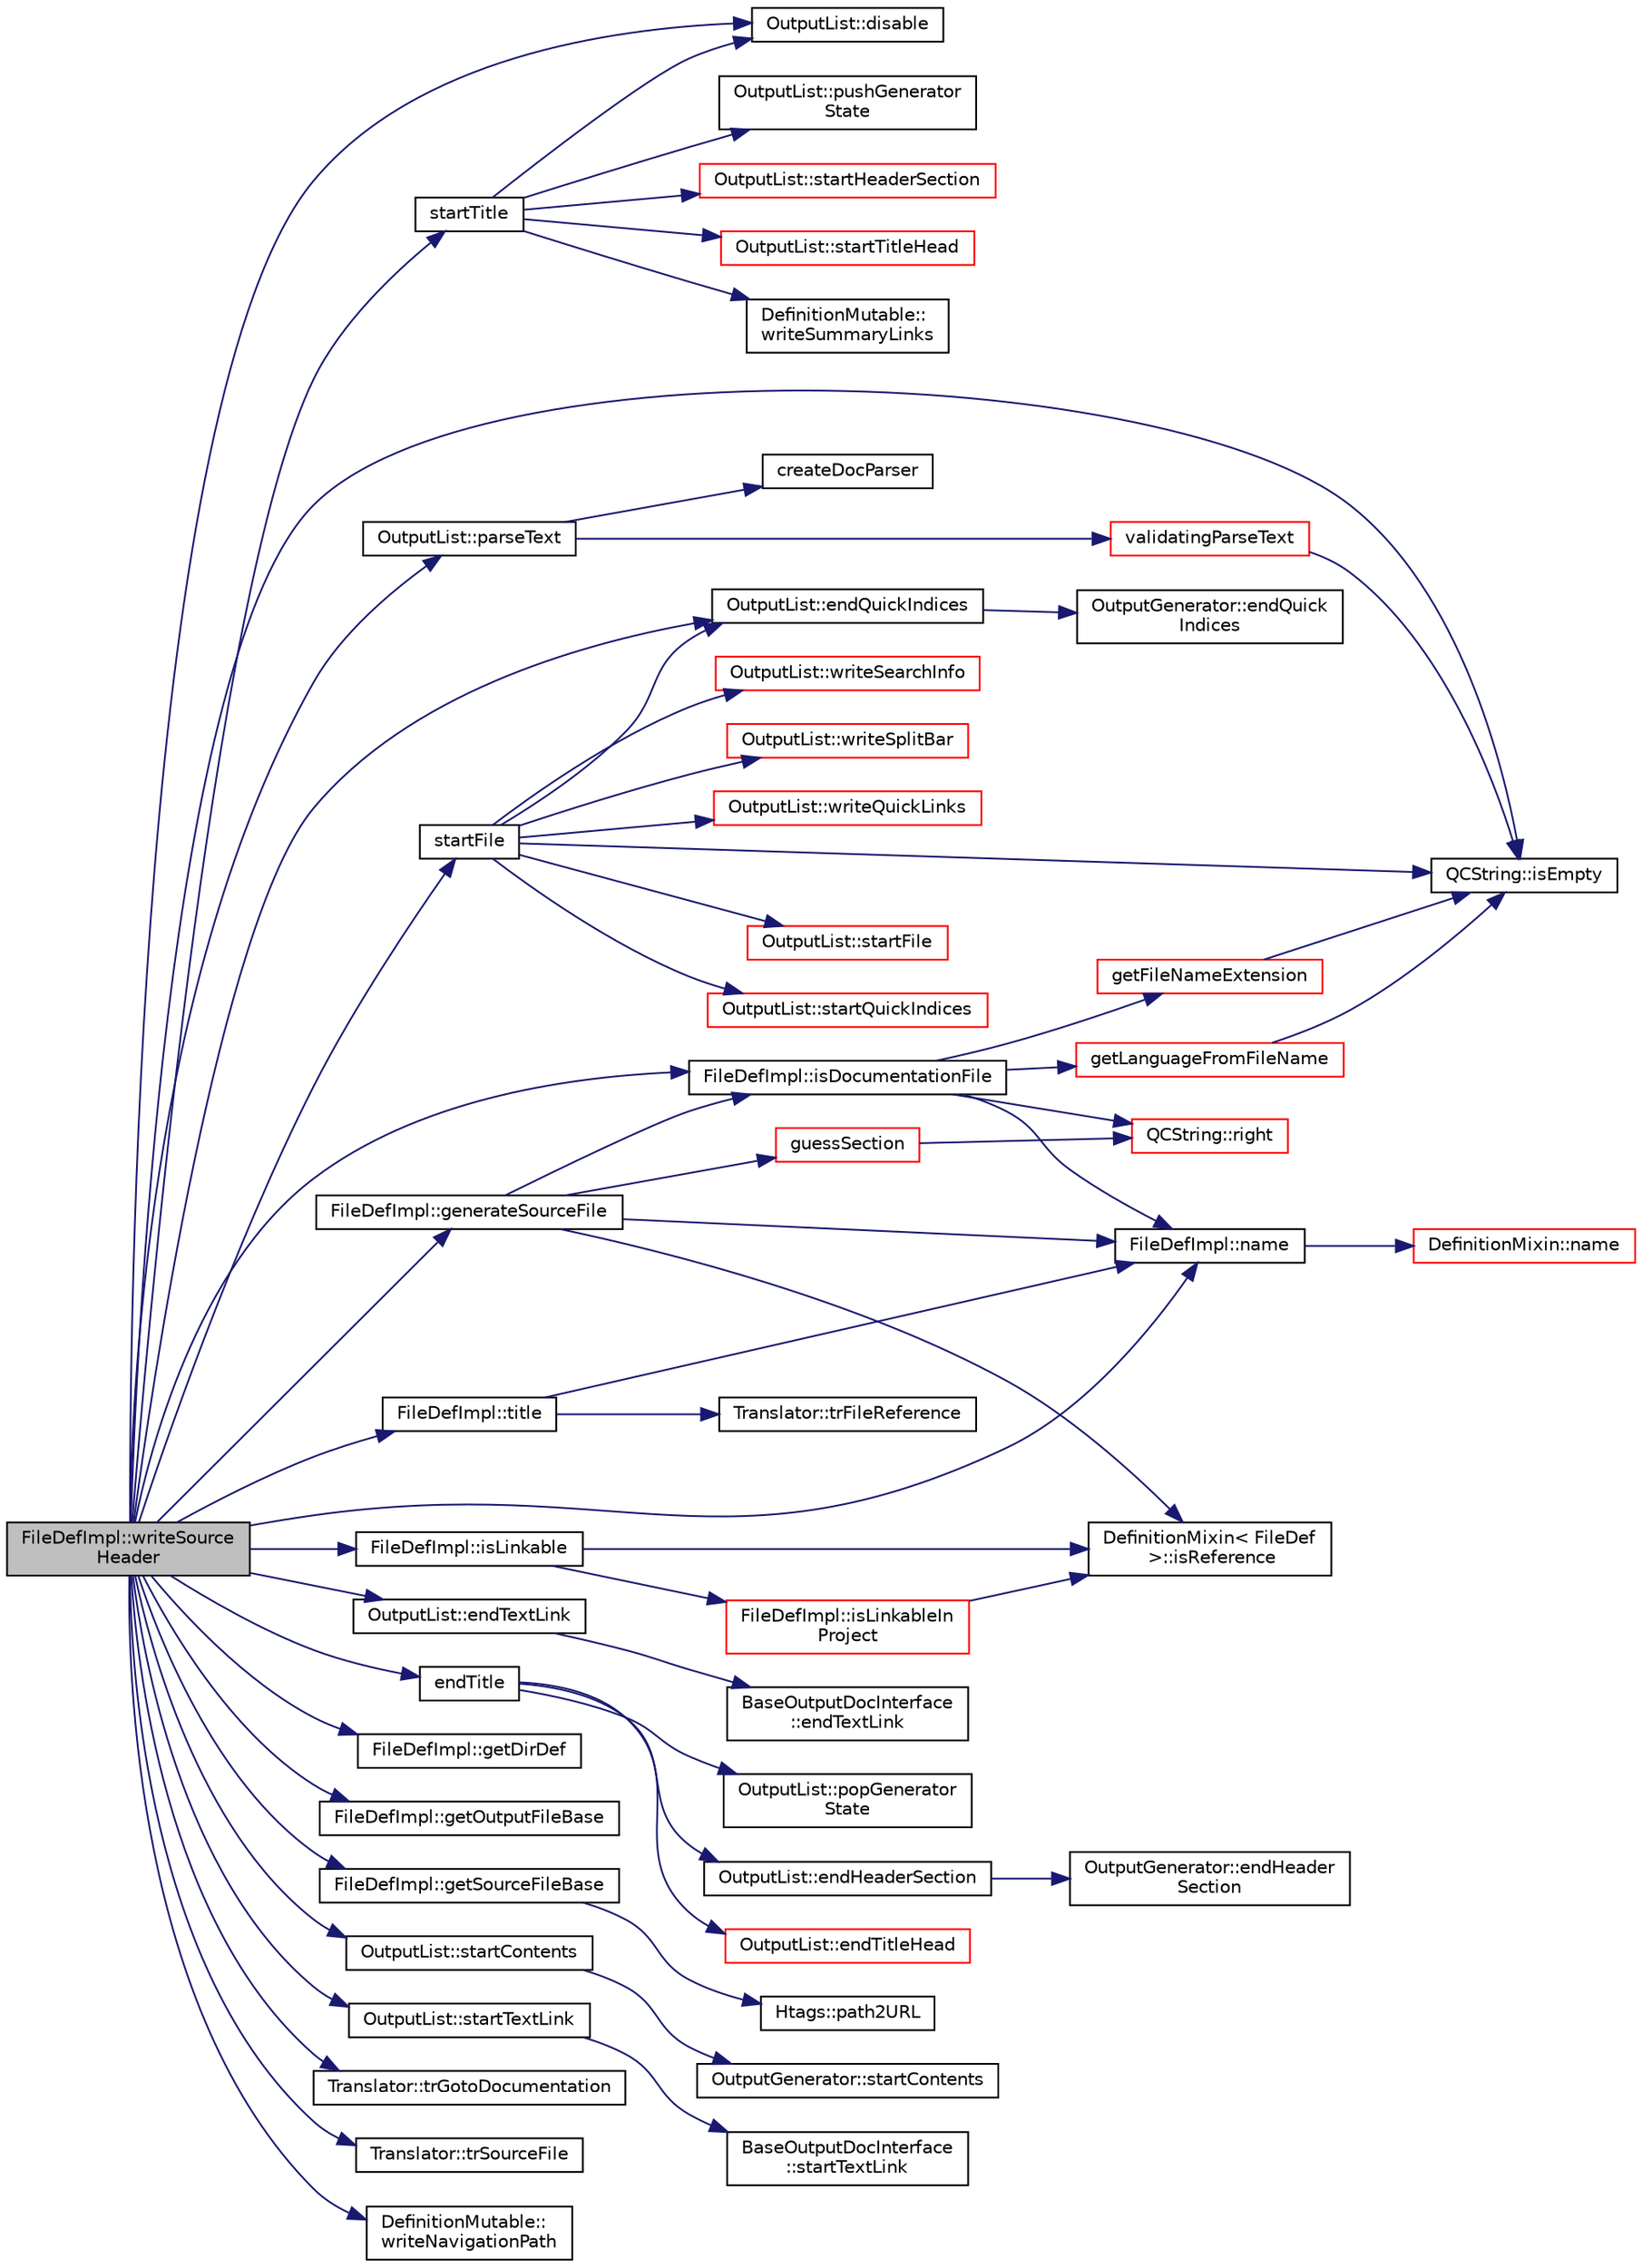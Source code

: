 digraph "FileDefImpl::writeSourceHeader"
{
 // LATEX_PDF_SIZE
  edge [fontname="Helvetica",fontsize="10",labelfontname="Helvetica",labelfontsize="10"];
  node [fontname="Helvetica",fontsize="10",shape=record];
  rankdir="LR";
  Node1 [label="FileDefImpl::writeSource\lHeader",height=0.2,width=0.4,color="black", fillcolor="grey75", style="filled", fontcolor="black",tooltip=" "];
  Node1 -> Node2 [color="midnightblue",fontsize="10",style="solid",fontname="Helvetica"];
  Node2 [label="OutputList::disable",height=0.2,width=0.4,color="black", fillcolor="white", style="filled",URL="$classOutputList.html#a22f8c17b8c14518aa55f8af3c2abab0f",tooltip=" "];
  Node1 -> Node3 [color="midnightblue",fontsize="10",style="solid",fontname="Helvetica"];
  Node3 [label="OutputList::endQuickIndices",height=0.2,width=0.4,color="black", fillcolor="white", style="filled",URL="$classOutputList.html#ab1da800b31634af3c518bfa8c0b8323b",tooltip=" "];
  Node3 -> Node4 [color="midnightblue",fontsize="10",style="solid",fontname="Helvetica"];
  Node4 [label="OutputGenerator::endQuick\lIndices",height=0.2,width=0.4,color="black", fillcolor="white", style="filled",URL="$classOutputGenerator.html#ac772c3fa9b9fb938598b67b8251a1787",tooltip=" "];
  Node1 -> Node5 [color="midnightblue",fontsize="10",style="solid",fontname="Helvetica"];
  Node5 [label="OutputList::endTextLink",height=0.2,width=0.4,color="black", fillcolor="white", style="filled",URL="$classOutputList.html#a74e89e9bcca41e9203ca080fc127a004",tooltip=" "];
  Node5 -> Node6 [color="midnightblue",fontsize="10",style="solid",fontname="Helvetica"];
  Node6 [label="BaseOutputDocInterface\l::endTextLink",height=0.2,width=0.4,color="black", fillcolor="white", style="filled",URL="$classBaseOutputDocInterface.html#a5b584fb5f7e3d9747c78a4e13715340a",tooltip=" "];
  Node1 -> Node7 [color="midnightblue",fontsize="10",style="solid",fontname="Helvetica"];
  Node7 [label="endTitle",height=0.2,width=0.4,color="black", fillcolor="white", style="filled",URL="$index_8cpp.html#a289057be7abaa91df92db8ac5160aa79",tooltip=" "];
  Node7 -> Node8 [color="midnightblue",fontsize="10",style="solid",fontname="Helvetica"];
  Node8 [label="OutputList::endHeaderSection",height=0.2,width=0.4,color="black", fillcolor="white", style="filled",URL="$classOutputList.html#a327fd876b42a81d55c668042dc3104d7",tooltip=" "];
  Node8 -> Node9 [color="midnightblue",fontsize="10",style="solid",fontname="Helvetica"];
  Node9 [label="OutputGenerator::endHeader\lSection",height=0.2,width=0.4,color="black", fillcolor="white", style="filled",URL="$classOutputGenerator.html#a0be4290a396c38e39361a1a23f331730",tooltip=" "];
  Node7 -> Node10 [color="midnightblue",fontsize="10",style="solid",fontname="Helvetica"];
  Node10 [label="OutputList::endTitleHead",height=0.2,width=0.4,color="red", fillcolor="white", style="filled",URL="$classOutputList.html#a0d24b8d36374b773ce723e4b3ae650e7",tooltip=" "];
  Node7 -> Node12 [color="midnightblue",fontsize="10",style="solid",fontname="Helvetica"];
  Node12 [label="OutputList::popGenerator\lState",height=0.2,width=0.4,color="black", fillcolor="white", style="filled",URL="$classOutputList.html#a94eb1af2ea07425ef1faa539d24adcf8",tooltip=" "];
  Node1 -> Node13 [color="midnightblue",fontsize="10",style="solid",fontname="Helvetica"];
  Node13 [label="FileDefImpl::generateSourceFile",height=0.2,width=0.4,color="black", fillcolor="white", style="filled",URL="$classFileDefImpl.html#a3208476c175ce1532ec08b85060e389d",tooltip=" "];
  Node13 -> Node14 [color="midnightblue",fontsize="10",style="solid",fontname="Helvetica"];
  Node14 [label="guessSection",height=0.2,width=0.4,color="red", fillcolor="white", style="filled",URL="$util_8cpp.html#adfac1d990e027ce0011573d537066ee6",tooltip=" "];
  Node14 -> Node18 [color="midnightblue",fontsize="10",style="solid",fontname="Helvetica"];
  Node18 [label="QCString::right",height=0.2,width=0.4,color="red", fillcolor="white", style="filled",URL="$classQCString.html#a8f4aa5417f6a834f28c7148a1fe262d5",tooltip=" "];
  Node13 -> Node19 [color="midnightblue",fontsize="10",style="solid",fontname="Helvetica"];
  Node19 [label="FileDefImpl::isDocumentationFile",height=0.2,width=0.4,color="black", fillcolor="white", style="filled",URL="$classFileDefImpl.html#af06893d6d6432670f271b34fa9678e4a",tooltip=" "];
  Node19 -> Node20 [color="midnightblue",fontsize="10",style="solid",fontname="Helvetica"];
  Node20 [label="getFileNameExtension",height=0.2,width=0.4,color="red", fillcolor="white", style="filled",URL="$util_8cpp.html#af18ed4687438f52f5c7fe9dfb226244c",tooltip=" "];
  Node20 -> Node25 [color="midnightblue",fontsize="10",style="solid",fontname="Helvetica"];
  Node25 [label="QCString::isEmpty",height=0.2,width=0.4,color="black", fillcolor="white", style="filled",URL="$classQCString.html#a621c4090d69ad7d05ef8e5234376c3d8",tooltip=" "];
  Node19 -> Node27 [color="midnightblue",fontsize="10",style="solid",fontname="Helvetica"];
  Node27 [label="getLanguageFromFileName",height=0.2,width=0.4,color="red", fillcolor="white", style="filled",URL="$util_8cpp.html#a1b56719a14e986911d90aae56767dd5b",tooltip=" "];
  Node27 -> Node25 [color="midnightblue",fontsize="10",style="solid",fontname="Helvetica"];
  Node19 -> Node34 [color="midnightblue",fontsize="10",style="solid",fontname="Helvetica"];
  Node34 [label="FileDefImpl::name",height=0.2,width=0.4,color="black", fillcolor="white", style="filled",URL="$classFileDefImpl.html#af09750b8bb362bd1a5c4be32991ee20b",tooltip=" "];
  Node34 -> Node35 [color="midnightblue",fontsize="10",style="solid",fontname="Helvetica"];
  Node35 [label="DefinitionMixin::name",height=0.2,width=0.4,color="red", fillcolor="white", style="filled",URL="$classDefinitionMixin.html#a03a95195d1616701c67a11d38b2b22bf",tooltip=" "];
  Node19 -> Node18 [color="midnightblue",fontsize="10",style="solid",fontname="Helvetica"];
  Node13 -> Node37 [color="midnightblue",fontsize="10",style="solid",fontname="Helvetica"];
  Node37 [label="DefinitionMixin\< FileDef\l \>::isReference",height=0.2,width=0.4,color="black", fillcolor="white", style="filled",URL="$classDefinitionMixin.html#a4255a2bb5ac1e9f4f2cbe910c2c229ce",tooltip=" "];
  Node13 -> Node34 [color="midnightblue",fontsize="10",style="solid",fontname="Helvetica"];
  Node1 -> Node38 [color="midnightblue",fontsize="10",style="solid",fontname="Helvetica"];
  Node38 [label="FileDefImpl::getDirDef",height=0.2,width=0.4,color="black", fillcolor="white", style="filled",URL="$classFileDefImpl.html#a29e37a9aa886d29a66f43d4b8c52af2f",tooltip=" "];
  Node1 -> Node39 [color="midnightblue",fontsize="10",style="solid",fontname="Helvetica"];
  Node39 [label="FileDefImpl::getOutputFileBase",height=0.2,width=0.4,color="black", fillcolor="white", style="filled",URL="$classFileDefImpl.html#a49bf4242bbcbded537f0bfd8f263ae2b",tooltip=" "];
  Node1 -> Node40 [color="midnightblue",fontsize="10",style="solid",fontname="Helvetica"];
  Node40 [label="FileDefImpl::getSourceFileBase",height=0.2,width=0.4,color="black", fillcolor="white", style="filled",URL="$classFileDefImpl.html#a65558e66d71ed596ba5decfb711b27db",tooltip=" "];
  Node40 -> Node41 [color="midnightblue",fontsize="10",style="solid",fontname="Helvetica"];
  Node41 [label="Htags::path2URL",height=0.2,width=0.4,color="black", fillcolor="white", style="filled",URL="$structHtags.html#a0ce955dfddd8473bce6373e92532f12e",tooltip=" "];
  Node1 -> Node19 [color="midnightblue",fontsize="10",style="solid",fontname="Helvetica"];
  Node1 -> Node25 [color="midnightblue",fontsize="10",style="solid",fontname="Helvetica"];
  Node1 -> Node42 [color="midnightblue",fontsize="10",style="solid",fontname="Helvetica"];
  Node42 [label="FileDefImpl::isLinkable",height=0.2,width=0.4,color="black", fillcolor="white", style="filled",URL="$classFileDefImpl.html#ac0760e55738bffa34a014b774375f44d",tooltip=" "];
  Node42 -> Node43 [color="midnightblue",fontsize="10",style="solid",fontname="Helvetica"];
  Node43 [label="FileDefImpl::isLinkableIn\lProject",height=0.2,width=0.4,color="red", fillcolor="white", style="filled",URL="$classFileDefImpl.html#aa7e889ad1b087b9dd93b68efdafb6d51",tooltip=" "];
  Node43 -> Node37 [color="midnightblue",fontsize="10",style="solid",fontname="Helvetica"];
  Node42 -> Node37 [color="midnightblue",fontsize="10",style="solid",fontname="Helvetica"];
  Node1 -> Node34 [color="midnightblue",fontsize="10",style="solid",fontname="Helvetica"];
  Node1 -> Node46 [color="midnightblue",fontsize="10",style="solid",fontname="Helvetica"];
  Node46 [label="OutputList::parseText",height=0.2,width=0.4,color="black", fillcolor="white", style="filled",URL="$classOutputList.html#adfdcf2ba925f05be8beb8cf43deb168a",tooltip=" "];
  Node46 -> Node47 [color="midnightblue",fontsize="10",style="solid",fontname="Helvetica"];
  Node47 [label="createDocParser",height=0.2,width=0.4,color="black", fillcolor="white", style="filled",URL="$docparser_8cpp.html#a00e008a1b49a5878df53ac31ac3e354d",tooltip=" "];
  Node46 -> Node48 [color="midnightblue",fontsize="10",style="solid",fontname="Helvetica"];
  Node48 [label="validatingParseText",height=0.2,width=0.4,color="red", fillcolor="white", style="filled",URL="$docparser_8cpp.html#addfb341b6f73a94030c64eb1ce59351d",tooltip=" "];
  Node48 -> Node25 [color="midnightblue",fontsize="10",style="solid",fontname="Helvetica"];
  Node1 -> Node74 [color="midnightblue",fontsize="10",style="solid",fontname="Helvetica"];
  Node74 [label="OutputList::startContents",height=0.2,width=0.4,color="black", fillcolor="white", style="filled",URL="$classOutputList.html#ac891ad4a7081e1ab9d42a637596111db",tooltip=" "];
  Node74 -> Node75 [color="midnightblue",fontsize="10",style="solid",fontname="Helvetica"];
  Node75 [label="OutputGenerator::startContents",height=0.2,width=0.4,color="black", fillcolor="white", style="filled",URL="$classOutputGenerator.html#a21231e6bba1594e5327e8e150e39355c",tooltip=" "];
  Node1 -> Node76 [color="midnightblue",fontsize="10",style="solid",fontname="Helvetica"];
  Node76 [label="startFile",height=0.2,width=0.4,color="black", fillcolor="white", style="filled",URL="$index_8cpp.html#a2aa525be67f0dfb3cad594d950dd8b32",tooltip=" "];
  Node76 -> Node3 [color="midnightblue",fontsize="10",style="solid",fontname="Helvetica"];
  Node76 -> Node25 [color="midnightblue",fontsize="10",style="solid",fontname="Helvetica"];
  Node76 -> Node77 [color="midnightblue",fontsize="10",style="solid",fontname="Helvetica"];
  Node77 [label="OutputList::startFile",height=0.2,width=0.4,color="red", fillcolor="white", style="filled",URL="$classOutputList.html#a039bad7958749fee71e01cd8d1196dd6",tooltip=" "];
  Node76 -> Node79 [color="midnightblue",fontsize="10",style="solid",fontname="Helvetica"];
  Node79 [label="OutputList::startQuickIndices",height=0.2,width=0.4,color="red", fillcolor="white", style="filled",URL="$classOutputList.html#a74849c1452e8884292ed85bf7c22f2bc",tooltip=" "];
  Node76 -> Node81 [color="midnightblue",fontsize="10",style="solid",fontname="Helvetica"];
  Node81 [label="OutputList::writeQuickLinks",height=0.2,width=0.4,color="red", fillcolor="white", style="filled",URL="$classOutputList.html#a659a8933c37116e3ab9765167ceb075a",tooltip=" "];
  Node76 -> Node83 [color="midnightblue",fontsize="10",style="solid",fontname="Helvetica"];
  Node83 [label="OutputList::writeSearchInfo",height=0.2,width=0.4,color="red", fillcolor="white", style="filled",URL="$classOutputList.html#a0b776a7ac371d841b15862b074ddd97f",tooltip=" "];
  Node76 -> Node85 [color="midnightblue",fontsize="10",style="solid",fontname="Helvetica"];
  Node85 [label="OutputList::writeSplitBar",height=0.2,width=0.4,color="red", fillcolor="white", style="filled",URL="$classOutputList.html#a273fd8da2ee6aaa96508979a57ad1b9f",tooltip=" "];
  Node1 -> Node87 [color="midnightblue",fontsize="10",style="solid",fontname="Helvetica"];
  Node87 [label="OutputList::startTextLink",height=0.2,width=0.4,color="black", fillcolor="white", style="filled",URL="$classOutputList.html#af084d8a76621939675ae543f47032fa4",tooltip=" "];
  Node87 -> Node88 [color="midnightblue",fontsize="10",style="solid",fontname="Helvetica"];
  Node88 [label="BaseOutputDocInterface\l::startTextLink",height=0.2,width=0.4,color="black", fillcolor="white", style="filled",URL="$classBaseOutputDocInterface.html#aba8269d25c927533e5a43abdfa7ee7e9",tooltip=" "];
  Node1 -> Node89 [color="midnightblue",fontsize="10",style="solid",fontname="Helvetica"];
  Node89 [label="startTitle",height=0.2,width=0.4,color="black", fillcolor="white", style="filled",URL="$index_8cpp.html#a0ba684cbe3b0eb9eec5629f9618f06e4",tooltip=" "];
  Node89 -> Node2 [color="midnightblue",fontsize="10",style="solid",fontname="Helvetica"];
  Node89 -> Node90 [color="midnightblue",fontsize="10",style="solid",fontname="Helvetica"];
  Node90 [label="OutputList::pushGenerator\lState",height=0.2,width=0.4,color="black", fillcolor="white", style="filled",URL="$classOutputList.html#a885957a64f7d87aefb663c4ec903188f",tooltip=" "];
  Node89 -> Node91 [color="midnightblue",fontsize="10",style="solid",fontname="Helvetica"];
  Node91 [label="OutputList::startHeaderSection",height=0.2,width=0.4,color="red", fillcolor="white", style="filled",URL="$classOutputList.html#a545dcbbbcdf8aac24e32df2abe0ea22d",tooltip=" "];
  Node89 -> Node93 [color="midnightblue",fontsize="10",style="solid",fontname="Helvetica"];
  Node93 [label="OutputList::startTitleHead",height=0.2,width=0.4,color="red", fillcolor="white", style="filled",URL="$classOutputList.html#a218206d83bfa847f783bf2d2346caac6",tooltip=" "];
  Node89 -> Node95 [color="midnightblue",fontsize="10",style="solid",fontname="Helvetica"];
  Node95 [label="DefinitionMutable::\lwriteSummaryLinks",height=0.2,width=0.4,color="black", fillcolor="white", style="filled",URL="$classDefinitionMutable.html#a62634de56f13bd4bd8e90707368fc8d7",tooltip=" "];
  Node1 -> Node96 [color="midnightblue",fontsize="10",style="solid",fontname="Helvetica"];
  Node96 [label="FileDefImpl::title",height=0.2,width=0.4,color="black", fillcolor="white", style="filled",URL="$classFileDefImpl.html#a04c7db44775cdfc0d006003b3bfdd4bc",tooltip=" "];
  Node96 -> Node34 [color="midnightblue",fontsize="10",style="solid",fontname="Helvetica"];
  Node96 -> Node97 [color="midnightblue",fontsize="10",style="solid",fontname="Helvetica"];
  Node97 [label="Translator::trFileReference",height=0.2,width=0.4,color="black", fillcolor="white", style="filled",URL="$classTranslator.html#a30792c89ec72b82b5edb8c1a602358f1",tooltip=" "];
  Node1 -> Node98 [color="midnightblue",fontsize="10",style="solid",fontname="Helvetica"];
  Node98 [label="Translator::trGotoDocumentation",height=0.2,width=0.4,color="black", fillcolor="white", style="filled",URL="$classTranslator.html#ad513407b6d899db23bf73ae8c05a2c3a",tooltip=" "];
  Node1 -> Node99 [color="midnightblue",fontsize="10",style="solid",fontname="Helvetica"];
  Node99 [label="Translator::trSourceFile",height=0.2,width=0.4,color="black", fillcolor="white", style="filled",URL="$classTranslator.html#a25a12bd37f32c6ff636cd7d227175a5a",tooltip=" "];
  Node1 -> Node100 [color="midnightblue",fontsize="10",style="solid",fontname="Helvetica"];
  Node100 [label="DefinitionMutable::\lwriteNavigationPath",height=0.2,width=0.4,color="black", fillcolor="white", style="filled",URL="$classDefinitionMutable.html#af2c2418a7407b53048ee4dbd6da54dd5",tooltip=" "];
}
